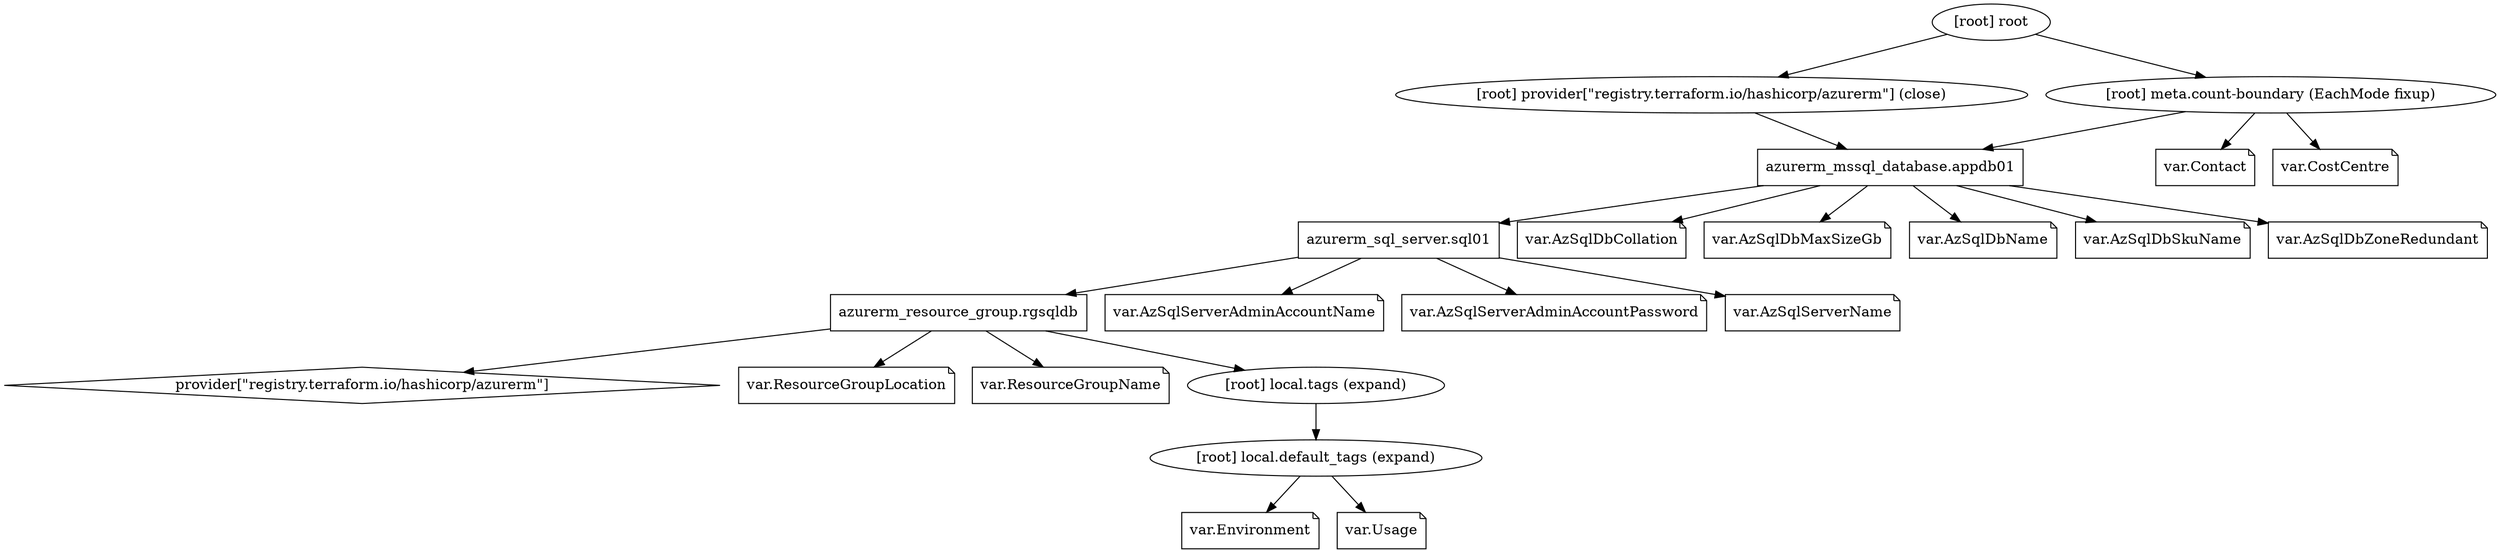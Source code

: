 digraph {
        compound = "true"
        newrank = "true"
        subgraph "root" {
                "[root] azurerm_mssql_database.appdb01 (expand)" [label = "azurerm_mssql_database.appdb01", shape = "box"]
                "[root] azurerm_resource_group.rgsqldb (expand)" [label = "azurerm_resource_group.rgsqldb", shape = "box"]
                "[root] azurerm_sql_server.sql01 (expand)" [label = "azurerm_sql_server.sql01", shape = "box"]
                "[root] provider[\"registry.terraform.io/hashicorp/azurerm\"]" [label = "provider[\"registry.terraform.io/hashicorp/azurerm\"]", shape = "diamond"]
                "[root] var.AzSqlDbCollation" [label = "var.AzSqlDbCollation", shape = "note"]
                "[root] var.AzSqlDbMaxSizeGb" [label = "var.AzSqlDbMaxSizeGb", shape = "note"]
                "[root] var.AzSqlDbName" [label = "var.AzSqlDbName", shape = "note"]
                "[root] var.AzSqlDbSkuName" [label = "var.AzSqlDbSkuName", shape = "note"]
                "[root] var.AzSqlDbZoneRedundant" [label = "var.AzSqlDbZoneRedundant", shape = "note"]
                "[root] var.AzSqlServerAdminAccountName" [label = "var.AzSqlServerAdminAccountName", shape = "note"]
                "[root] var.AzSqlServerAdminAccountPassword" [label = "var.AzSqlServerAdminAccountPassword", shape = "note"]
                "[root] var.AzSqlServerName" [label = "var.AzSqlServerName", shape = "note"]
                "[root] var.Contact" [label = "var.Contact", shape = "note"]
                "[root] var.CostCentre" [label = "var.CostCentre", shape = "note"]
                "[root] var.Environment" [label = "var.Environment", shape = "note"]
                "[root] var.ResourceGroupLocation" [label = "var.ResourceGroupLocation", shape = "note"]
                "[root] var.ResourceGroupName" [label = "var.ResourceGroupName", shape = "note"]
                "[root] var.Usage" [label = "var.Usage", shape = "note"]
                "[root] azurerm_mssql_database.appdb01 (expand)" -> "[root] azurerm_sql_server.sql01 (expand)"
                "[root] azurerm_mssql_database.appdb01 (expand)" -> "[root] var.AzSqlDbCollation"
                "[root] azurerm_mssql_database.appdb01 (expand)" -> "[root] var.AzSqlDbMaxSizeGb"
                "[root] azurerm_mssql_database.appdb01 (expand)" -> "[root] var.AzSqlDbName"
                "[root] azurerm_mssql_database.appdb01 (expand)" -> "[root] var.AzSqlDbSkuName"
                "[root] azurerm_mssql_database.appdb01 (expand)" -> "[root] var.AzSqlDbZoneRedundant"
                "[root] azurerm_resource_group.rgsqldb (expand)" -> "[root] local.tags (expand)"
                "[root] azurerm_resource_group.rgsqldb (expand)" -> "[root] provider[\"registry.terraform.io/hashicorp/azurerm\"]"
                "[root] azurerm_resource_group.rgsqldb (expand)" -> "[root] var.ResourceGroupLocation"
                "[root] azurerm_resource_group.rgsqldb (expand)" -> "[root] var.ResourceGroupName"
                "[root] azurerm_sql_server.sql01 (expand)" -> "[root] azurerm_resource_group.rgsqldb (expand)"
                "[root] azurerm_sql_server.sql01 (expand)" -> "[root] var.AzSqlServerAdminAccountName"
                "[root] azurerm_sql_server.sql01 (expand)" -> "[root] var.AzSqlServerAdminAccountPassword"
                "[root] azurerm_sql_server.sql01 (expand)" -> "[root] var.AzSqlServerName"
                "[root] local.default_tags (expand)" -> "[root] var.Environment"
                "[root] local.default_tags (expand)" -> "[root] var.Usage"
                "[root] local.tags (expand)" -> "[root] local.default_tags (expand)"
                "[root] meta.count-boundary (EachMode fixup)" -> "[root] azurerm_mssql_database.appdb01 (expand)"
                "[root] meta.count-boundary (EachMode fixup)" -> "[root] var.Contact"
                "[root] meta.count-boundary (EachMode fixup)" -> "[root] var.CostCentre"
                "[root] provider[\"registry.terraform.io/hashicorp/azurerm\"] (close)" -> "[root] azurerm_mssql_database.appdb01 (expand)"
                "[root] root" -> "[root] meta.count-boundary (EachMode fixup)"
                "[root] root" -> "[root] provider[\"registry.terraform.io/hashicorp/azurerm\"] (close)"
        }
}